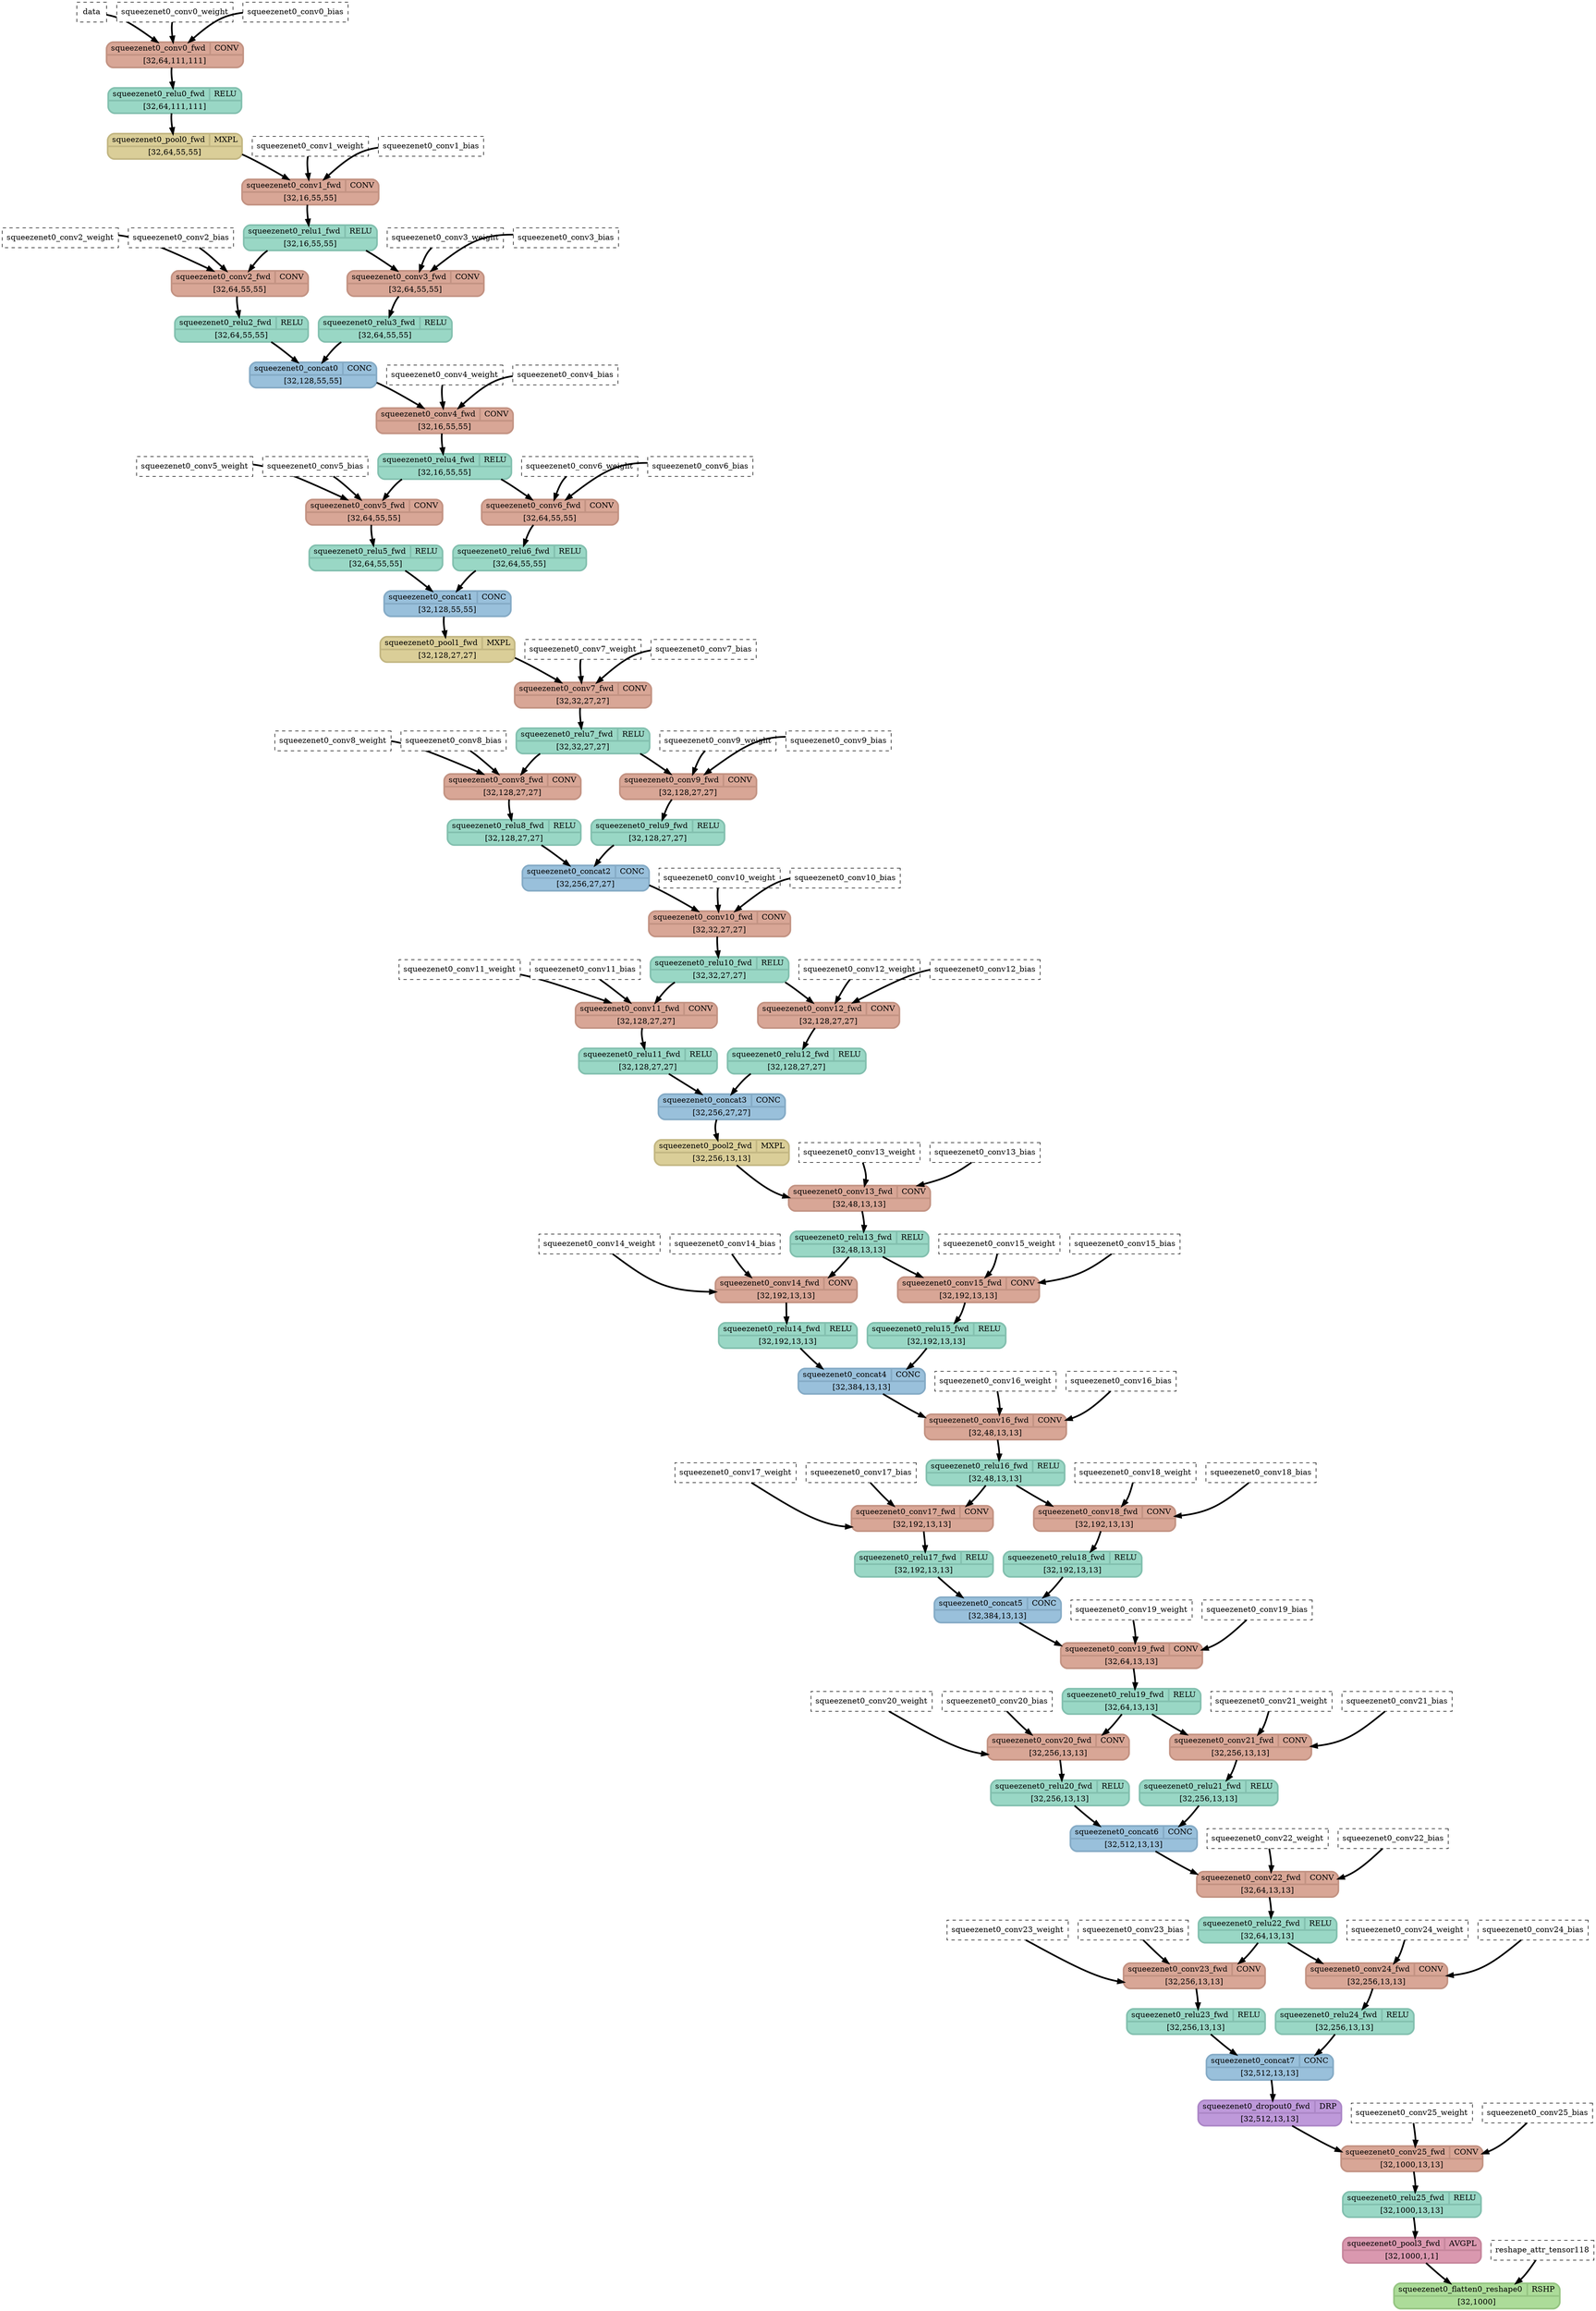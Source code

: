 strict digraph {
  graph [
    rankdir="TB"
    overlap=prism
    overlap_shrink=true
    splines=curved
  ];
  node [
    shape=Mrecord
  ];
  edge [
    penwidth=3
  ];

  // Node definitions.
  "data" [
    id=0
    name="data"
    type=constant_input
    label="data"
    inputs=""
    outputs=""
    shape=box
    style="filled,dashed"
    fillcolor="white"
  ];
  "squeezenet0_conv0_weight" [
    id=1
    name="squeezenet0_conv0_weight"
    type=constant_input
    label="squeezenet0_conv0_weight"
    inputs=""
    outputs=""
    shape=box
    style="filled,dashed"
    fillcolor="white"
  ];
  "squeezenet0_conv0_bias" [
    id=2
    name="squeezenet0_conv0_bias"
    type=constant_input
    label="squeezenet0_conv0_bias"
    inputs=""
    outputs=""
    shape=box
    style="filled,dashed"
    fillcolor="white"
  ];
  "squeezenet0_conv0_fwd" [
    id=3
    name="squeezenet0_conv0_fwd"
    type=Conv
    label="{ {squeezenet0_conv0_fwd  | CONV} | [32,64,111,111] }"
    inputs="data;squeezenet0_conv0_weight;squeezenet0_conv0_bias"
    outputs="squeezenet0_conv0_fwd"
    penwidth=3
    style=filled
    color="#c39383"
    fontcolor="#000000"
    fillcolor="#d8a696"
  ];
  "squeezenet0_relu0_fwd" [
    id=4
    name="squeezenet0_relu0_fwd"
    type=Relu
    label="{ {squeezenet0_relu0_fwd  | RELU} | [32,64,111,111] }"
    inputs="squeezenet0_conv0_fwd"
    outputs="squeezenet0_relu0_fwd"
    penwidth=3
    style=filled
    color="#83c0af"
    fontcolor="#000000"
    fillcolor="#99d7c5"
  ];
  "squeezenet0_pool0_fwd" [
    id=5
    name="squeezenet0_pool0_fwd"
    type=MaxPool
    label="{ {squeezenet0_pool0_fwd  | MXPL} | [32,64,55,55] }"
    inputs="squeezenet0_relu0_fwd"
    outputs="squeezenet0_pool0_fwd"
    penwidth=3
    style=filled
    color="#c3b783"
    fontcolor="#000000"
    fillcolor="#dace98"
  ];
  "squeezenet0_conv1_weight" [
    id=6
    name="squeezenet0_conv1_weight"
    type=constant_input
    label="squeezenet0_conv1_weight"
    inputs=""
    outputs=""
    shape=box
    style="filled,dashed"
    fillcolor="white"
  ];
  "squeezenet0_conv1_bias" [
    id=7
    name="squeezenet0_conv1_bias"
    type=constant_input
    label="squeezenet0_conv1_bias"
    inputs=""
    outputs=""
    shape=box
    style="filled,dashed"
    fillcolor="white"
  ];
  "squeezenet0_conv1_fwd" [
    id=8
    name="squeezenet0_conv1_fwd"
    type=Conv
    label="{ {squeezenet0_conv1_fwd  | CONV} | [32,16,55,55] }"
    inputs="squeezenet0_pool0_fwd;squeezenet0_conv1_weight;squeezenet0_conv1_bias"
    outputs="squeezenet0_conv1_fwd"
    penwidth=3
    style=filled
    color="#c39383"
    fontcolor="#000000"
    fillcolor="#d8a696"
  ];
  "squeezenet0_relu1_fwd" [
    id=9
    name="squeezenet0_relu1_fwd"
    type=Relu
    label="{ {squeezenet0_relu1_fwd  | RELU} | [32,16,55,55] }"
    inputs="squeezenet0_conv1_fwd"
    outputs="squeezenet0_relu1_fwd"
    penwidth=3
    style=filled
    color="#83c0af"
    fontcolor="#000000"
    fillcolor="#99d7c5"
  ];
  "squeezenet0_conv2_weight" [
    id=10
    name="squeezenet0_conv2_weight"
    type=constant_input
    label="squeezenet0_conv2_weight"
    inputs=""
    outputs=""
    shape=box
    style="filled,dashed"
    fillcolor="white"
  ];
  "squeezenet0_conv2_bias" [
    id=11
    name="squeezenet0_conv2_bias"
    type=constant_input
    label="squeezenet0_conv2_bias"
    inputs=""
    outputs=""
    shape=box
    style="filled,dashed"
    fillcolor="white"
  ];
  "squeezenet0_conv2_fwd" [
    id=12
    name="squeezenet0_conv2_fwd"
    type=Conv
    label="{ {squeezenet0_conv2_fwd  | CONV} | [32,64,55,55] }"
    inputs="squeezenet0_relu1_fwd;squeezenet0_conv2_weight;squeezenet0_conv2_bias"
    outputs="squeezenet0_conv2_fwd"
    penwidth=3
    style=filled
    color="#c39383"
    fontcolor="#000000"
    fillcolor="#d8a696"
  ];
  "squeezenet0_relu2_fwd" [
    id=13
    name="squeezenet0_relu2_fwd"
    type=Relu
    label="{ {squeezenet0_relu2_fwd  | RELU} | [32,64,55,55] }"
    inputs="squeezenet0_conv2_fwd"
    outputs="squeezenet0_relu2_fwd"
    penwidth=3
    style=filled
    color="#83c0af"
    fontcolor="#000000"
    fillcolor="#99d7c5"
  ];
  "squeezenet0_conv3_weight" [
    id=14
    name="squeezenet0_conv3_weight"
    type=constant_input
    label="squeezenet0_conv3_weight"
    inputs=""
    outputs=""
    shape=box
    style="filled,dashed"
    fillcolor="white"
  ];
  "squeezenet0_conv3_bias" [
    id=15
    name="squeezenet0_conv3_bias"
    type=constant_input
    label="squeezenet0_conv3_bias"
    inputs=""
    outputs=""
    shape=box
    style="filled,dashed"
    fillcolor="white"
  ];
  "squeezenet0_conv3_fwd" [
    id=16
    name="squeezenet0_conv3_fwd"
    type=Conv
    label="{ {squeezenet0_conv3_fwd  | CONV} | [32,64,55,55] }"
    inputs="squeezenet0_relu1_fwd;squeezenet0_conv3_weight;squeezenet0_conv3_bias"
    outputs="squeezenet0_conv3_fwd"
    penwidth=3
    style=filled
    color="#c39383"
    fontcolor="#000000"
    fillcolor="#d8a696"
  ];
  "squeezenet0_relu3_fwd" [
    id=17
    name="squeezenet0_relu3_fwd"
    type=Relu
    label="{ {squeezenet0_relu3_fwd  | RELU} | [32,64,55,55] }"
    inputs="squeezenet0_conv3_fwd"
    outputs="squeezenet0_relu3_fwd"
    penwidth=3
    style=filled
    color="#83c0af"
    fontcolor="#000000"
    fillcolor="#99d7c5"
  ];
  "squeezenet0_concat0" [
    id=18
    name="squeezenet0_concat0"
    type=Concat
    label="{ {squeezenet0_concat0  | CONC} | [32,128,55,55] }"
    inputs="squeezenet0_relu2_fwd;squeezenet0_relu3_fwd"
    outputs="squeezenet0_concat0"
    penwidth=3
    style=filled
    color="#85abc6"
    fontcolor="#000000"
    fillcolor="#99c0db"
  ];
  "squeezenet0_conv4_weight" [
    id=19
    name="squeezenet0_conv4_weight"
    type=constant_input
    label="squeezenet0_conv4_weight"
    inputs=""
    outputs=""
    shape=box
    style="filled,dashed"
    fillcolor="white"
  ];
  "squeezenet0_conv4_bias" [
    id=20
    name="squeezenet0_conv4_bias"
    type=constant_input
    label="squeezenet0_conv4_bias"
    inputs=""
    outputs=""
    shape=box
    style="filled,dashed"
    fillcolor="white"
  ];
  "squeezenet0_conv4_fwd" [
    id=21
    name="squeezenet0_conv4_fwd"
    type=Conv
    label="{ {squeezenet0_conv4_fwd  | CONV} | [32,16,55,55] }"
    inputs="squeezenet0_concat0;squeezenet0_conv4_weight;squeezenet0_conv4_bias"
    outputs="squeezenet0_conv4_fwd"
    penwidth=3
    style=filled
    color="#c39383"
    fontcolor="#000000"
    fillcolor="#d8a696"
  ];
  "squeezenet0_relu4_fwd" [
    id=22
    name="squeezenet0_relu4_fwd"
    type=Relu
    label="{ {squeezenet0_relu4_fwd  | RELU} | [32,16,55,55] }"
    inputs="squeezenet0_conv4_fwd"
    outputs="squeezenet0_relu4_fwd"
    penwidth=3
    style=filled
    color="#83c0af"
    fontcolor="#000000"
    fillcolor="#99d7c5"
  ];
  "squeezenet0_conv5_weight" [
    id=23
    name="squeezenet0_conv5_weight"
    type=constant_input
    label="squeezenet0_conv5_weight"
    inputs=""
    outputs=""
    shape=box
    style="filled,dashed"
    fillcolor="white"
  ];
  "squeezenet0_conv5_bias" [
    id=24
    name="squeezenet0_conv5_bias"
    type=constant_input
    label="squeezenet0_conv5_bias"
    inputs=""
    outputs=""
    shape=box
    style="filled,dashed"
    fillcolor="white"
  ];
  "squeezenet0_conv5_fwd" [
    id=25
    name="squeezenet0_conv5_fwd"
    type=Conv
    label="{ {squeezenet0_conv5_fwd  | CONV} | [32,64,55,55] }"
    inputs="squeezenet0_relu4_fwd;squeezenet0_conv5_weight;squeezenet0_conv5_bias"
    outputs="squeezenet0_conv5_fwd"
    penwidth=3
    style=filled
    color="#c39383"
    fontcolor="#000000"
    fillcolor="#d8a696"
  ];
  "squeezenet0_relu5_fwd" [
    id=26
    name="squeezenet0_relu5_fwd"
    type=Relu
    label="{ {squeezenet0_relu5_fwd  | RELU} | [32,64,55,55] }"
    inputs="squeezenet0_conv5_fwd"
    outputs="squeezenet0_relu5_fwd"
    penwidth=3
    style=filled
    color="#83c0af"
    fontcolor="#000000"
    fillcolor="#99d7c5"
  ];
  "squeezenet0_conv6_weight" [
    id=27
    name="squeezenet0_conv6_weight"
    type=constant_input
    label="squeezenet0_conv6_weight"
    inputs=""
    outputs=""
    shape=box
    style="filled,dashed"
    fillcolor="white"
  ];
  "squeezenet0_conv6_bias" [
    id=28
    name="squeezenet0_conv6_bias"
    type=constant_input
    label="squeezenet0_conv6_bias"
    inputs=""
    outputs=""
    shape=box
    style="filled,dashed"
    fillcolor="white"
  ];
  "squeezenet0_conv6_fwd" [
    id=29
    name="squeezenet0_conv6_fwd"
    type=Conv
    label="{ {squeezenet0_conv6_fwd  | CONV} | [32,64,55,55] }"
    inputs="squeezenet0_relu4_fwd;squeezenet0_conv6_weight;squeezenet0_conv6_bias"
    outputs="squeezenet0_conv6_fwd"
    penwidth=3
    style=filled
    color="#c39383"
    fontcolor="#000000"
    fillcolor="#d8a696"
  ];
  "squeezenet0_relu6_fwd" [
    id=30
    name="squeezenet0_relu6_fwd"
    type=Relu
    label="{ {squeezenet0_relu6_fwd  | RELU} | [32,64,55,55] }"
    inputs="squeezenet0_conv6_fwd"
    outputs="squeezenet0_relu6_fwd"
    penwidth=3
    style=filled
    color="#83c0af"
    fontcolor="#000000"
    fillcolor="#99d7c5"
  ];
  "squeezenet0_concat1" [
    id=31
    name="squeezenet0_concat1"
    type=Concat
    label="{ {squeezenet0_concat1  | CONC} | [32,128,55,55] }"
    inputs="squeezenet0_relu5_fwd;squeezenet0_relu6_fwd"
    outputs="squeezenet0_concat1"
    penwidth=3
    style=filled
    color="#85abc6"
    fontcolor="#000000"
    fillcolor="#99c0db"
  ];
  "squeezenet0_pool1_fwd" [
    id=32
    name="squeezenet0_pool1_fwd"
    type=MaxPool
    label="{ {squeezenet0_pool1_fwd  | MXPL} | [32,128,27,27] }"
    inputs="squeezenet0_concat1"
    outputs="squeezenet0_pool1_fwd"
    penwidth=3
    style=filled
    color="#c3b783"
    fontcolor="#000000"
    fillcolor="#dace98"
  ];
  "squeezenet0_conv7_weight" [
    id=33
    name="squeezenet0_conv7_weight"
    type=constant_input
    label="squeezenet0_conv7_weight"
    inputs=""
    outputs=""
    shape=box
    style="filled,dashed"
    fillcolor="white"
  ];
  "squeezenet0_conv7_bias" [
    id=34
    name="squeezenet0_conv7_bias"
    type=constant_input
    label="squeezenet0_conv7_bias"
    inputs=""
    outputs=""
    shape=box
    style="filled,dashed"
    fillcolor="white"
  ];
  "squeezenet0_conv7_fwd" [
    id=35
    name="squeezenet0_conv7_fwd"
    type=Conv
    label="{ {squeezenet0_conv7_fwd  | CONV} | [32,32,27,27] }"
    inputs="squeezenet0_pool1_fwd;squeezenet0_conv7_weight;squeezenet0_conv7_bias"
    outputs="squeezenet0_conv7_fwd"
    penwidth=3
    style=filled
    color="#c39383"
    fontcolor="#000000"
    fillcolor="#d8a696"
  ];
  "squeezenet0_relu7_fwd" [
    id=36
    name="squeezenet0_relu7_fwd"
    type=Relu
    label="{ {squeezenet0_relu7_fwd  | RELU} | [32,32,27,27] }"
    inputs="squeezenet0_conv7_fwd"
    outputs="squeezenet0_relu7_fwd"
    penwidth=3
    style=filled
    color="#83c0af"
    fontcolor="#000000"
    fillcolor="#99d7c5"
  ];
  "squeezenet0_conv8_weight" [
    id=37
    name="squeezenet0_conv8_weight"
    type=constant_input
    label="squeezenet0_conv8_weight"
    inputs=""
    outputs=""
    shape=box
    style="filled,dashed"
    fillcolor="white"
  ];
  "squeezenet0_conv8_bias" [
    id=38
    name="squeezenet0_conv8_bias"
    type=constant_input
    label="squeezenet0_conv8_bias"
    inputs=""
    outputs=""
    shape=box
    style="filled,dashed"
    fillcolor="white"
  ];
  "squeezenet0_conv8_fwd" [
    id=39
    name="squeezenet0_conv8_fwd"
    type=Conv
    label="{ {squeezenet0_conv8_fwd  | CONV} | [32,128,27,27] }"
    inputs="squeezenet0_relu7_fwd;squeezenet0_conv8_weight;squeezenet0_conv8_bias"
    outputs="squeezenet0_conv8_fwd"
    penwidth=3
    style=filled
    color="#c39383"
    fontcolor="#000000"
    fillcolor="#d8a696"
  ];
  "squeezenet0_relu8_fwd" [
    id=40
    name="squeezenet0_relu8_fwd"
    type=Relu
    label="{ {squeezenet0_relu8_fwd  | RELU} | [32,128,27,27] }"
    inputs="squeezenet0_conv8_fwd"
    outputs="squeezenet0_relu8_fwd"
    penwidth=3
    style=filled
    color="#83c0af"
    fontcolor="#000000"
    fillcolor="#99d7c5"
  ];
  "squeezenet0_conv9_weight" [
    id=41
    name="squeezenet0_conv9_weight"
    type=constant_input
    label="squeezenet0_conv9_weight"
    inputs=""
    outputs=""
    shape=box
    style="filled,dashed"
    fillcolor="white"
  ];
  "squeezenet0_conv9_bias" [
    id=42
    name="squeezenet0_conv9_bias"
    type=constant_input
    label="squeezenet0_conv9_bias"
    inputs=""
    outputs=""
    shape=box
    style="filled,dashed"
    fillcolor="white"
  ];
  "squeezenet0_conv9_fwd" [
    id=43
    name="squeezenet0_conv9_fwd"
    type=Conv
    label="{ {squeezenet0_conv9_fwd  | CONV} | [32,128,27,27] }"
    inputs="squeezenet0_relu7_fwd;squeezenet0_conv9_weight;squeezenet0_conv9_bias"
    outputs="squeezenet0_conv9_fwd"
    penwidth=3
    style=filled
    color="#c39383"
    fontcolor="#000000"
    fillcolor="#d8a696"
  ];
  "squeezenet0_relu9_fwd" [
    id=44
    name="squeezenet0_relu9_fwd"
    type=Relu
    label="{ {squeezenet0_relu9_fwd  | RELU} | [32,128,27,27] }"
    inputs="squeezenet0_conv9_fwd"
    outputs="squeezenet0_relu9_fwd"
    penwidth=3
    style=filled
    color="#83c0af"
    fontcolor="#000000"
    fillcolor="#99d7c5"
  ];
  "squeezenet0_concat2" [
    id=45
    name="squeezenet0_concat2"
    type=Concat
    label="{ {squeezenet0_concat2  | CONC} | [32,256,27,27] }"
    inputs="squeezenet0_relu8_fwd;squeezenet0_relu9_fwd"
    outputs="squeezenet0_concat2"
    penwidth=3
    style=filled
    color="#85abc6"
    fontcolor="#000000"
    fillcolor="#99c0db"
  ];
  "squeezenet0_conv10_weight" [
    id=46
    name="squeezenet0_conv10_weight"
    type=constant_input
    label="squeezenet0_conv10_weight"
    inputs=""
    outputs=""
    shape=box
    style="filled,dashed"
    fillcolor="white"
  ];
  "squeezenet0_conv10_bias" [
    id=47
    name="squeezenet0_conv10_bias"
    type=constant_input
    label="squeezenet0_conv10_bias"
    inputs=""
    outputs=""
    shape=box
    style="filled,dashed"
    fillcolor="white"
  ];
  "squeezenet0_conv10_fwd" [
    id=48
    name="squeezenet0_conv10_fwd"
    type=Conv
    label="{ {squeezenet0_conv10_fwd  | CONV} | [32,32,27,27] }"
    inputs="squeezenet0_concat2;squeezenet0_conv10_weight;squeezenet0_conv10_bias"
    outputs="squeezenet0_conv10_fwd"
    penwidth=3
    style=filled
    color="#c39383"
    fontcolor="#000000"
    fillcolor="#d8a696"
  ];
  "squeezenet0_relu10_fwd" [
    id=49
    name="squeezenet0_relu10_fwd"
    type=Relu
    label="{ {squeezenet0_relu10_fwd  | RELU} | [32,32,27,27] }"
    inputs="squeezenet0_conv10_fwd"
    outputs="squeezenet0_relu10_fwd"
    penwidth=3
    style=filled
    color="#83c0af"
    fontcolor="#000000"
    fillcolor="#99d7c5"
  ];
  "squeezenet0_conv11_weight" [
    id=50
    name="squeezenet0_conv11_weight"
    type=constant_input
    label="squeezenet0_conv11_weight"
    inputs=""
    outputs=""
    shape=box
    style="filled,dashed"
    fillcolor="white"
  ];
  "squeezenet0_conv11_bias" [
    id=51
    name="squeezenet0_conv11_bias"
    type=constant_input
    label="squeezenet0_conv11_bias"
    inputs=""
    outputs=""
    shape=box
    style="filled,dashed"
    fillcolor="white"
  ];
  "squeezenet0_conv11_fwd" [
    id=52
    name="squeezenet0_conv11_fwd"
    type=Conv
    label="{ {squeezenet0_conv11_fwd  | CONV} | [32,128,27,27] }"
    inputs="squeezenet0_relu10_fwd;squeezenet0_conv11_weight;squeezenet0_conv11_bias"
    outputs="squeezenet0_conv11_fwd"
    penwidth=3
    style=filled
    color="#c39383"
    fontcolor="#000000"
    fillcolor="#d8a696"
  ];
  "squeezenet0_relu11_fwd" [
    id=53
    name="squeezenet0_relu11_fwd"
    type=Relu
    label="{ {squeezenet0_relu11_fwd  | RELU} | [32,128,27,27] }"
    inputs="squeezenet0_conv11_fwd"
    outputs="squeezenet0_relu11_fwd"
    penwidth=3
    style=filled
    color="#83c0af"
    fontcolor="#000000"
    fillcolor="#99d7c5"
  ];
  "squeezenet0_conv12_weight" [
    id=54
    name="squeezenet0_conv12_weight"
    type=constant_input
    label="squeezenet0_conv12_weight"
    inputs=""
    outputs=""
    shape=box
    style="filled,dashed"
    fillcolor="white"
  ];
  "squeezenet0_conv12_bias" [
    id=55
    name="squeezenet0_conv12_bias"
    type=constant_input
    label="squeezenet0_conv12_bias"
    inputs=""
    outputs=""
    shape=box
    style="filled,dashed"
    fillcolor="white"
  ];
  "squeezenet0_conv12_fwd" [
    id=56
    name="squeezenet0_conv12_fwd"
    type=Conv
    label="{ {squeezenet0_conv12_fwd  | CONV} | [32,128,27,27] }"
    inputs="squeezenet0_relu10_fwd;squeezenet0_conv12_weight;squeezenet0_conv12_bias"
    outputs="squeezenet0_conv12_fwd"
    penwidth=3
    style=filled
    color="#c39383"
    fontcolor="#000000"
    fillcolor="#d8a696"
  ];
  "squeezenet0_relu12_fwd" [
    id=57
    name="squeezenet0_relu12_fwd"
    type=Relu
    label="{ {squeezenet0_relu12_fwd  | RELU} | [32,128,27,27] }"
    inputs="squeezenet0_conv12_fwd"
    outputs="squeezenet0_relu12_fwd"
    penwidth=3
    style=filled
    color="#83c0af"
    fontcolor="#000000"
    fillcolor="#99d7c5"
  ];
  "squeezenet0_concat3" [
    id=58
    name="squeezenet0_concat3"
    type=Concat
    label="{ {squeezenet0_concat3  | CONC} | [32,256,27,27] }"
    inputs="squeezenet0_relu11_fwd;squeezenet0_relu12_fwd"
    outputs="squeezenet0_concat3"
    penwidth=3
    style=filled
    color="#85abc6"
    fontcolor="#000000"
    fillcolor="#99c0db"
  ];
  "squeezenet0_pool2_fwd" [
    id=59
    name="squeezenet0_pool2_fwd"
    type=MaxPool
    label="{ {squeezenet0_pool2_fwd  | MXPL} | [32,256,13,13] }"
    inputs="squeezenet0_concat3"
    outputs="squeezenet0_pool2_fwd"
    penwidth=3
    style=filled
    color="#c3b783"
    fontcolor="#000000"
    fillcolor="#dace98"
  ];
  "squeezenet0_conv13_weight" [
    id=60
    name="squeezenet0_conv13_weight"
    type=constant_input
    label="squeezenet0_conv13_weight"
    inputs=""
    outputs=""
    shape=box
    style="filled,dashed"
    fillcolor="white"
  ];
  "squeezenet0_conv13_bias" [
    id=61
    name="squeezenet0_conv13_bias"
    type=constant_input
    label="squeezenet0_conv13_bias"
    inputs=""
    outputs=""
    shape=box
    style="filled,dashed"
    fillcolor="white"
  ];
  "squeezenet0_conv13_fwd" [
    id=62
    name="squeezenet0_conv13_fwd"
    type=Conv
    label="{ {squeezenet0_conv13_fwd  | CONV} | [32,48,13,13] }"
    inputs="squeezenet0_pool2_fwd;squeezenet0_conv13_weight;squeezenet0_conv13_bias"
    outputs="squeezenet0_conv13_fwd"
    penwidth=3
    style=filled
    color="#c39383"
    fontcolor="#000000"
    fillcolor="#d8a696"
  ];
  "squeezenet0_relu13_fwd" [
    id=63
    name="squeezenet0_relu13_fwd"
    type=Relu
    label="{ {squeezenet0_relu13_fwd  | RELU} | [32,48,13,13] }"
    inputs="squeezenet0_conv13_fwd"
    outputs="squeezenet0_relu13_fwd"
    penwidth=3
    style=filled
    color="#83c0af"
    fontcolor="#000000"
    fillcolor="#99d7c5"
  ];
  "squeezenet0_conv14_weight" [
    id=64
    name="squeezenet0_conv14_weight"
    type=constant_input
    label="squeezenet0_conv14_weight"
    inputs=""
    outputs=""
    shape=box
    style="filled,dashed"
    fillcolor="white"
  ];
  "squeezenet0_conv14_bias" [
    id=65
    name="squeezenet0_conv14_bias"
    type=constant_input
    label="squeezenet0_conv14_bias"
    inputs=""
    outputs=""
    shape=box
    style="filled,dashed"
    fillcolor="white"
  ];
  "squeezenet0_conv14_fwd" [
    id=66
    name="squeezenet0_conv14_fwd"
    type=Conv
    label="{ {squeezenet0_conv14_fwd  | CONV} | [32,192,13,13] }"
    inputs="squeezenet0_relu13_fwd;squeezenet0_conv14_weight;squeezenet0_conv14_bias"
    outputs="squeezenet0_conv14_fwd"
    penwidth=3
    style=filled
    color="#c39383"
    fontcolor="#000000"
    fillcolor="#d8a696"
  ];
  "squeezenet0_relu14_fwd" [
    id=67
    name="squeezenet0_relu14_fwd"
    type=Relu
    label="{ {squeezenet0_relu14_fwd  | RELU} | [32,192,13,13] }"
    inputs="squeezenet0_conv14_fwd"
    outputs="squeezenet0_relu14_fwd"
    penwidth=3
    style=filled
    color="#83c0af"
    fontcolor="#000000"
    fillcolor="#99d7c5"
  ];
  "squeezenet0_conv15_weight" [
    id=68
    name="squeezenet0_conv15_weight"
    type=constant_input
    label="squeezenet0_conv15_weight"
    inputs=""
    outputs=""
    shape=box
    style="filled,dashed"
    fillcolor="white"
  ];
  "squeezenet0_conv15_bias" [
    id=69
    name="squeezenet0_conv15_bias"
    type=constant_input
    label="squeezenet0_conv15_bias"
    inputs=""
    outputs=""
    shape=box
    style="filled,dashed"
    fillcolor="white"
  ];
  "squeezenet0_conv15_fwd" [
    id=70
    name="squeezenet0_conv15_fwd"
    type=Conv
    label="{ {squeezenet0_conv15_fwd  | CONV} | [32,192,13,13] }"
    inputs="squeezenet0_relu13_fwd;squeezenet0_conv15_weight;squeezenet0_conv15_bias"
    outputs="squeezenet0_conv15_fwd"
    penwidth=3
    style=filled
    color="#c39383"
    fontcolor="#000000"
    fillcolor="#d8a696"
  ];
  "squeezenet0_relu15_fwd" [
    id=71
    name="squeezenet0_relu15_fwd"
    type=Relu
    label="{ {squeezenet0_relu15_fwd  | RELU} | [32,192,13,13] }"
    inputs="squeezenet0_conv15_fwd"
    outputs="squeezenet0_relu15_fwd"
    penwidth=3
    style=filled
    color="#83c0af"
    fontcolor="#000000"
    fillcolor="#99d7c5"
  ];
  "squeezenet0_concat4" [
    id=72
    name="squeezenet0_concat4"
    type=Concat
    label="{ {squeezenet0_concat4  | CONC} | [32,384,13,13] }"
    inputs="squeezenet0_relu14_fwd;squeezenet0_relu15_fwd"
    outputs="squeezenet0_concat4"
    penwidth=3
    style=filled
    color="#85abc6"
    fontcolor="#000000"
    fillcolor="#99c0db"
  ];
  "squeezenet0_conv16_weight" [
    id=73
    name="squeezenet0_conv16_weight"
    type=constant_input
    label="squeezenet0_conv16_weight"
    inputs=""
    outputs=""
    shape=box
    style="filled,dashed"
    fillcolor="white"
  ];
  "squeezenet0_conv16_bias" [
    id=74
    name="squeezenet0_conv16_bias"
    type=constant_input
    label="squeezenet0_conv16_bias"
    inputs=""
    outputs=""
    shape=box
    style="filled,dashed"
    fillcolor="white"
  ];
  "squeezenet0_conv16_fwd" [
    id=75
    name="squeezenet0_conv16_fwd"
    type=Conv
    label="{ {squeezenet0_conv16_fwd  | CONV} | [32,48,13,13] }"
    inputs="squeezenet0_concat4;squeezenet0_conv16_weight;squeezenet0_conv16_bias"
    outputs="squeezenet0_conv16_fwd"
    penwidth=3
    style=filled
    color="#c39383"
    fontcolor="#000000"
    fillcolor="#d8a696"
  ];
  "squeezenet0_relu16_fwd" [
    id=76
    name="squeezenet0_relu16_fwd"
    type=Relu
    label="{ {squeezenet0_relu16_fwd  | RELU} | [32,48,13,13] }"
    inputs="squeezenet0_conv16_fwd"
    outputs="squeezenet0_relu16_fwd"
    penwidth=3
    style=filled
    color="#83c0af"
    fontcolor="#000000"
    fillcolor="#99d7c5"
  ];
  "squeezenet0_conv17_weight" [
    id=77
    name="squeezenet0_conv17_weight"
    type=constant_input
    label="squeezenet0_conv17_weight"
    inputs=""
    outputs=""
    shape=box
    style="filled,dashed"
    fillcolor="white"
  ];
  "squeezenet0_conv17_bias" [
    id=78
    name="squeezenet0_conv17_bias"
    type=constant_input
    label="squeezenet0_conv17_bias"
    inputs=""
    outputs=""
    shape=box
    style="filled,dashed"
    fillcolor="white"
  ];
  "squeezenet0_conv17_fwd" [
    id=79
    name="squeezenet0_conv17_fwd"
    type=Conv
    label="{ {squeezenet0_conv17_fwd  | CONV} | [32,192,13,13] }"
    inputs="squeezenet0_relu16_fwd;squeezenet0_conv17_weight;squeezenet0_conv17_bias"
    outputs="squeezenet0_conv17_fwd"
    penwidth=3
    style=filled
    color="#c39383"
    fontcolor="#000000"
    fillcolor="#d8a696"
  ];
  "squeezenet0_relu17_fwd" [
    id=80
    name="squeezenet0_relu17_fwd"
    type=Relu
    label="{ {squeezenet0_relu17_fwd  | RELU} | [32,192,13,13] }"
    inputs="squeezenet0_conv17_fwd"
    outputs="squeezenet0_relu17_fwd"
    penwidth=3
    style=filled
    color="#83c0af"
    fontcolor="#000000"
    fillcolor="#99d7c5"
  ];
  "squeezenet0_conv18_weight" [
    id=81
    name="squeezenet0_conv18_weight"
    type=constant_input
    label="squeezenet0_conv18_weight"
    inputs=""
    outputs=""
    shape=box
    style="filled,dashed"
    fillcolor="white"
  ];
  "squeezenet0_conv18_bias" [
    id=82
    name="squeezenet0_conv18_bias"
    type=constant_input
    label="squeezenet0_conv18_bias"
    inputs=""
    outputs=""
    shape=box
    style="filled,dashed"
    fillcolor="white"
  ];
  "squeezenet0_conv18_fwd" [
    id=83
    name="squeezenet0_conv18_fwd"
    type=Conv
    label="{ {squeezenet0_conv18_fwd  | CONV} | [32,192,13,13] }"
    inputs="squeezenet0_relu16_fwd;squeezenet0_conv18_weight;squeezenet0_conv18_bias"
    outputs="squeezenet0_conv18_fwd"
    penwidth=3
    style=filled
    color="#c39383"
    fontcolor="#000000"
    fillcolor="#d8a696"
  ];
  "squeezenet0_relu18_fwd" [
    id=84
    name="squeezenet0_relu18_fwd"
    type=Relu
    label="{ {squeezenet0_relu18_fwd  | RELU} | [32,192,13,13] }"
    inputs="squeezenet0_conv18_fwd"
    outputs="squeezenet0_relu18_fwd"
    penwidth=3
    style=filled
    color="#83c0af"
    fontcolor="#000000"
    fillcolor="#99d7c5"
  ];
  "squeezenet0_concat5" [
    id=85
    name="squeezenet0_concat5"
    type=Concat
    label="{ {squeezenet0_concat5  | CONC} | [32,384,13,13] }"
    inputs="squeezenet0_relu17_fwd;squeezenet0_relu18_fwd"
    outputs="squeezenet0_concat5"
    penwidth=3
    style=filled
    color="#85abc6"
    fontcolor="#000000"
    fillcolor="#99c0db"
  ];
  "squeezenet0_conv19_weight" [
    id=86
    name="squeezenet0_conv19_weight"
    type=constant_input
    label="squeezenet0_conv19_weight"
    inputs=""
    outputs=""
    shape=box
    style="filled,dashed"
    fillcolor="white"
  ];
  "squeezenet0_conv19_bias" [
    id=87
    name="squeezenet0_conv19_bias"
    type=constant_input
    label="squeezenet0_conv19_bias"
    inputs=""
    outputs=""
    shape=box
    style="filled,dashed"
    fillcolor="white"
  ];
  "squeezenet0_conv19_fwd" [
    id=88
    name="squeezenet0_conv19_fwd"
    type=Conv
    label="{ {squeezenet0_conv19_fwd  | CONV} | [32,64,13,13] }"
    inputs="squeezenet0_concat5;squeezenet0_conv19_weight;squeezenet0_conv19_bias"
    outputs="squeezenet0_conv19_fwd"
    penwidth=3
    style=filled
    color="#c39383"
    fontcolor="#000000"
    fillcolor="#d8a696"
  ];
  "squeezenet0_relu19_fwd" [
    id=89
    name="squeezenet0_relu19_fwd"
    type=Relu
    label="{ {squeezenet0_relu19_fwd  | RELU} | [32,64,13,13] }"
    inputs="squeezenet0_conv19_fwd"
    outputs="squeezenet0_relu19_fwd"
    penwidth=3
    style=filled
    color="#83c0af"
    fontcolor="#000000"
    fillcolor="#99d7c5"
  ];
  "squeezenet0_conv20_weight" [
    id=90
    name="squeezenet0_conv20_weight"
    type=constant_input
    label="squeezenet0_conv20_weight"
    inputs=""
    outputs=""
    shape=box
    style="filled,dashed"
    fillcolor="white"
  ];
  "squeezenet0_conv20_bias" [
    id=91
    name="squeezenet0_conv20_bias"
    type=constant_input
    label="squeezenet0_conv20_bias"
    inputs=""
    outputs=""
    shape=box
    style="filled,dashed"
    fillcolor="white"
  ];
  "squeezenet0_conv20_fwd" [
    id=92
    name="squeezenet0_conv20_fwd"
    type=Conv
    label="{ {squeezenet0_conv20_fwd  | CONV} | [32,256,13,13] }"
    inputs="squeezenet0_relu19_fwd;squeezenet0_conv20_weight;squeezenet0_conv20_bias"
    outputs="squeezenet0_conv20_fwd"
    penwidth=3
    style=filled
    color="#c39383"
    fontcolor="#000000"
    fillcolor="#d8a696"
  ];
  "squeezenet0_relu20_fwd" [
    id=93
    name="squeezenet0_relu20_fwd"
    type=Relu
    label="{ {squeezenet0_relu20_fwd  | RELU} | [32,256,13,13] }"
    inputs="squeezenet0_conv20_fwd"
    outputs="squeezenet0_relu20_fwd"
    penwidth=3
    style=filled
    color="#83c0af"
    fontcolor="#000000"
    fillcolor="#99d7c5"
  ];
  "squeezenet0_conv21_weight" [
    id=94
    name="squeezenet0_conv21_weight"
    type=constant_input
    label="squeezenet0_conv21_weight"
    inputs=""
    outputs=""
    shape=box
    style="filled,dashed"
    fillcolor="white"
  ];
  "squeezenet0_conv21_bias" [
    id=95
    name="squeezenet0_conv21_bias"
    type=constant_input
    label="squeezenet0_conv21_bias"
    inputs=""
    outputs=""
    shape=box
    style="filled,dashed"
    fillcolor="white"
  ];
  "squeezenet0_conv21_fwd" [
    id=96
    name="squeezenet0_conv21_fwd"
    type=Conv
    label="{ {squeezenet0_conv21_fwd  | CONV} | [32,256,13,13] }"
    inputs="squeezenet0_relu19_fwd;squeezenet0_conv21_weight;squeezenet0_conv21_bias"
    outputs="squeezenet0_conv21_fwd"
    penwidth=3
    style=filled
    color="#c39383"
    fontcolor="#000000"
    fillcolor="#d8a696"
  ];
  "squeezenet0_relu21_fwd" [
    id=97
    name="squeezenet0_relu21_fwd"
    type=Relu
    label="{ {squeezenet0_relu21_fwd  | RELU} | [32,256,13,13] }"
    inputs="squeezenet0_conv21_fwd"
    outputs="squeezenet0_relu21_fwd"
    penwidth=3
    style=filled
    color="#83c0af"
    fontcolor="#000000"
    fillcolor="#99d7c5"
  ];
  "squeezenet0_concat6" [
    id=98
    name="squeezenet0_concat6"
    type=Concat
    label="{ {squeezenet0_concat6  | CONC} | [32,512,13,13] }"
    inputs="squeezenet0_relu20_fwd;squeezenet0_relu21_fwd"
    outputs="squeezenet0_concat6"
    penwidth=3
    style=filled
    color="#85abc6"
    fontcolor="#000000"
    fillcolor="#99c0db"
  ];
  "squeezenet0_conv22_weight" [
    id=99
    name="squeezenet0_conv22_weight"
    type=constant_input
    label="squeezenet0_conv22_weight"
    inputs=""
    outputs=""
    shape=box
    style="filled,dashed"
    fillcolor="white"
  ];
  "squeezenet0_conv22_bias" [
    id=100
    name="squeezenet0_conv22_bias"
    type=constant_input
    label="squeezenet0_conv22_bias"
    inputs=""
    outputs=""
    shape=box
    style="filled,dashed"
    fillcolor="white"
  ];
  "squeezenet0_conv22_fwd" [
    id=101
    name="squeezenet0_conv22_fwd"
    type=Conv
    label="{ {squeezenet0_conv22_fwd  | CONV} | [32,64,13,13] }"
    inputs="squeezenet0_concat6;squeezenet0_conv22_weight;squeezenet0_conv22_bias"
    outputs="squeezenet0_conv22_fwd"
    penwidth=3
    style=filled
    color="#c39383"
    fontcolor="#000000"
    fillcolor="#d8a696"
  ];
  "squeezenet0_relu22_fwd" [
    id=102
    name="squeezenet0_relu22_fwd"
    type=Relu
    label="{ {squeezenet0_relu22_fwd  | RELU} | [32,64,13,13] }"
    inputs="squeezenet0_conv22_fwd"
    outputs="squeezenet0_relu22_fwd"
    penwidth=3
    style=filled
    color="#83c0af"
    fontcolor="#000000"
    fillcolor="#99d7c5"
  ];
  "squeezenet0_conv23_weight" [
    id=103
    name="squeezenet0_conv23_weight"
    type=constant_input
    label="squeezenet0_conv23_weight"
    inputs=""
    outputs=""
    shape=box
    style="filled,dashed"
    fillcolor="white"
  ];
  "squeezenet0_conv23_bias" [
    id=104
    name="squeezenet0_conv23_bias"
    type=constant_input
    label="squeezenet0_conv23_bias"
    inputs=""
    outputs=""
    shape=box
    style="filled,dashed"
    fillcolor="white"
  ];
  "squeezenet0_conv23_fwd" [
    id=105
    name="squeezenet0_conv23_fwd"
    type=Conv
    label="{ {squeezenet0_conv23_fwd  | CONV} | [32,256,13,13] }"
    inputs="squeezenet0_relu22_fwd;squeezenet0_conv23_weight;squeezenet0_conv23_bias"
    outputs="squeezenet0_conv23_fwd"
    penwidth=3
    style=filled
    color="#c39383"
    fontcolor="#000000"
    fillcolor="#d8a696"
  ];
  "squeezenet0_relu23_fwd" [
    id=106
    name="squeezenet0_relu23_fwd"
    type=Relu
    label="{ {squeezenet0_relu23_fwd  | RELU} | [32,256,13,13] }"
    inputs="squeezenet0_conv23_fwd"
    outputs="squeezenet0_relu23_fwd"
    penwidth=3
    style=filled
    color="#83c0af"
    fontcolor="#000000"
    fillcolor="#99d7c5"
  ];
  "squeezenet0_conv24_weight" [
    id=107
    name="squeezenet0_conv24_weight"
    type=constant_input
    label="squeezenet0_conv24_weight"
    inputs=""
    outputs=""
    shape=box
    style="filled,dashed"
    fillcolor="white"
  ];
  "squeezenet0_conv24_bias" [
    id=108
    name="squeezenet0_conv24_bias"
    type=constant_input
    label="squeezenet0_conv24_bias"
    inputs=""
    outputs=""
    shape=box
    style="filled,dashed"
    fillcolor="white"
  ];
  "squeezenet0_conv24_fwd" [
    id=109
    name="squeezenet0_conv24_fwd"
    type=Conv
    label="{ {squeezenet0_conv24_fwd  | CONV} | [32,256,13,13] }"
    inputs="squeezenet0_relu22_fwd;squeezenet0_conv24_weight;squeezenet0_conv24_bias"
    outputs="squeezenet0_conv24_fwd"
    penwidth=3
    style=filled
    color="#c39383"
    fontcolor="#000000"
    fillcolor="#d8a696"
  ];
  "squeezenet0_relu24_fwd" [
    id=110
    name="squeezenet0_relu24_fwd"
    type=Relu
    label="{ {squeezenet0_relu24_fwd  | RELU} | [32,256,13,13] }"
    inputs="squeezenet0_conv24_fwd"
    outputs="squeezenet0_relu24_fwd"
    penwidth=3
    style=filled
    color="#83c0af"
    fontcolor="#000000"
    fillcolor="#99d7c5"
  ];
  "squeezenet0_concat7" [
    id=111
    name="squeezenet0_concat7"
    type=Concat
    label="{ {squeezenet0_concat7  | CONC} | [32,512,13,13] }"
    inputs="squeezenet0_relu23_fwd;squeezenet0_relu24_fwd"
    outputs="squeezenet0_concat7"
    penwidth=3
    style=filled
    color="#85abc6"
    fontcolor="#000000"
    fillcolor="#99c0db"
  ];
  "squeezenet0_dropout0_fwd" [
    id=112
    name="squeezenet0_dropout0_fwd"
    type=Dropout
    label="{ {squeezenet0_dropout0_fwd  | DRP} | [32,512,13,13] }"
    inputs="squeezenet0_concat7"
    outputs="squeezenet0_dropout0_fwd"
    penwidth=3
    style=filled
    color="#ac87c7"
    fontcolor="#000000"
    fillcolor="#be99da"
  ];
  "squeezenet0_conv25_weight" [
    id=113
    name="squeezenet0_conv25_weight"
    type=constant_input
    label="squeezenet0_conv25_weight"
    inputs=""
    outputs=""
    shape=box
    style="filled,dashed"
    fillcolor="white"
  ];
  "squeezenet0_conv25_bias" [
    id=114
    name="squeezenet0_conv25_bias"
    type=constant_input
    label="squeezenet0_conv25_bias"
    inputs=""
    outputs=""
    shape=box
    style="filled,dashed"
    fillcolor="white"
  ];
  "squeezenet0_conv25_fwd" [
    id=115
    name="squeezenet0_conv25_fwd"
    type=Conv
    label="{ {squeezenet0_conv25_fwd  | CONV} | [32,1000,13,13] }"
    inputs="squeezenet0_dropout0_fwd;squeezenet0_conv25_weight;squeezenet0_conv25_bias"
    outputs="squeezenet0_conv25_fwd"
    penwidth=3
    style=filled
    color="#c39383"
    fontcolor="#000000"
    fillcolor="#d8a696"
  ];
  "squeezenet0_relu25_fwd" [
    id=116
    name="squeezenet0_relu25_fwd"
    type=Relu
    label="{ {squeezenet0_relu25_fwd  | RELU} | [32,1000,13,13] }"
    inputs="squeezenet0_conv25_fwd"
    outputs="squeezenet0_relu25_fwd"
    penwidth=3
    style=filled
    color="#83c0af"
    fontcolor="#000000"
    fillcolor="#99d7c5"
  ];
  "squeezenet0_pool3_fwd" [
    id=117
    name="squeezenet0_pool3_fwd"
    type=AveragePool
    label="{ {squeezenet0_pool3_fwd  | AVGPL} | [32,1000,1,1] }"
    inputs="squeezenet0_relu25_fwd"
    outputs="squeezenet0_pool3_fwd"
    penwidth=3
    style=filled
    color="#c6869c"
    fontcolor="#000000"
    fillcolor="#da98af"
  ];
  "reshape_attr_tensor118" [
    id=118
    name="reshape_attr_tensor118"
    type=constant_input
    label="reshape_attr_tensor118"
    inputs=""
    outputs=""
    shape=box
    style="filled,dashed"
    fillcolor="white"
  ];
  "squeezenet0_flatten0_reshape0" [
    id=119
    name="squeezenet0_flatten0_reshape0"
    type=Reshape
    label="{ {squeezenet0_flatten0_reshape0  | RSHP} | [32,1000] }"
    inputs="squeezenet0_pool3_fwd;reshape_attr_tensor118"
    outputs="squeezenet0_flatten0_reshape0"
    penwidth=3
    style=filled
    color="#96c583"
    fontcolor="#000000"
    fillcolor="#acdc99"
  ];

  // Edge definitions.
  "data" -> "squeezenet0_conv0_fwd";
  "squeezenet0_conv0_weight" -> "squeezenet0_conv0_fwd";
  "squeezenet0_conv0_bias" -> "squeezenet0_conv0_fwd";
  "squeezenet0_conv0_fwd" -> "squeezenet0_relu0_fwd";
  "squeezenet0_relu0_fwd" -> "squeezenet0_pool0_fwd";
  "squeezenet0_pool0_fwd" -> "squeezenet0_conv1_fwd";
  "squeezenet0_conv1_weight" -> "squeezenet0_conv1_fwd";
  "squeezenet0_conv1_bias" -> "squeezenet0_conv1_fwd";
  "squeezenet0_conv1_fwd" -> "squeezenet0_relu1_fwd";
  "squeezenet0_relu1_fwd" -> "squeezenet0_conv2_fwd";
  "squeezenet0_relu1_fwd" -> "squeezenet0_conv3_fwd";
  "squeezenet0_conv2_weight" -> "squeezenet0_conv2_fwd";
  "squeezenet0_conv2_bias" -> "squeezenet0_conv2_fwd";
  "squeezenet0_conv2_fwd" -> "squeezenet0_relu2_fwd";
  "squeezenet0_relu2_fwd" -> "squeezenet0_concat0";
  "squeezenet0_conv3_weight" -> "squeezenet0_conv3_fwd";
  "squeezenet0_conv3_bias" -> "squeezenet0_conv3_fwd";
  "squeezenet0_conv3_fwd" -> "squeezenet0_relu3_fwd";
  "squeezenet0_relu3_fwd" -> "squeezenet0_concat0";
  "squeezenet0_concat0" -> "squeezenet0_conv4_fwd";
  "squeezenet0_conv4_weight" -> "squeezenet0_conv4_fwd";
  "squeezenet0_conv4_bias" -> "squeezenet0_conv4_fwd";
  "squeezenet0_conv4_fwd" -> "squeezenet0_relu4_fwd";
  "squeezenet0_relu4_fwd" -> "squeezenet0_conv5_fwd";
  "squeezenet0_relu4_fwd" -> "squeezenet0_conv6_fwd";
  "squeezenet0_conv5_weight" -> "squeezenet0_conv5_fwd";
  "squeezenet0_conv5_bias" -> "squeezenet0_conv5_fwd";
  "squeezenet0_conv5_fwd" -> "squeezenet0_relu5_fwd";
  "squeezenet0_relu5_fwd" -> "squeezenet0_concat1";
  "squeezenet0_conv6_weight" -> "squeezenet0_conv6_fwd";
  "squeezenet0_conv6_bias" -> "squeezenet0_conv6_fwd";
  "squeezenet0_conv6_fwd" -> "squeezenet0_relu6_fwd";
  "squeezenet0_relu6_fwd" -> "squeezenet0_concat1";
  "squeezenet0_concat1" -> "squeezenet0_pool1_fwd";
  "squeezenet0_pool1_fwd" -> "squeezenet0_conv7_fwd";
  "squeezenet0_conv7_weight" -> "squeezenet0_conv7_fwd";
  "squeezenet0_conv7_bias" -> "squeezenet0_conv7_fwd";
  "squeezenet0_conv7_fwd" -> "squeezenet0_relu7_fwd";
  "squeezenet0_relu7_fwd" -> "squeezenet0_conv8_fwd";
  "squeezenet0_relu7_fwd" -> "squeezenet0_conv9_fwd";
  "squeezenet0_conv8_weight" -> "squeezenet0_conv8_fwd";
  "squeezenet0_conv8_bias" -> "squeezenet0_conv8_fwd";
  "squeezenet0_conv8_fwd" -> "squeezenet0_relu8_fwd";
  "squeezenet0_relu8_fwd" -> "squeezenet0_concat2";
  "squeezenet0_conv9_weight" -> "squeezenet0_conv9_fwd";
  "squeezenet0_conv9_bias" -> "squeezenet0_conv9_fwd";
  "squeezenet0_conv9_fwd" -> "squeezenet0_relu9_fwd";
  "squeezenet0_relu9_fwd" -> "squeezenet0_concat2";
  "squeezenet0_concat2" -> "squeezenet0_conv10_fwd";
  "squeezenet0_conv10_weight" -> "squeezenet0_conv10_fwd";
  "squeezenet0_conv10_bias" -> "squeezenet0_conv10_fwd";
  "squeezenet0_conv10_fwd" -> "squeezenet0_relu10_fwd";
  "squeezenet0_relu10_fwd" -> "squeezenet0_conv11_fwd";
  "squeezenet0_relu10_fwd" -> "squeezenet0_conv12_fwd";
  "squeezenet0_conv11_weight" -> "squeezenet0_conv11_fwd";
  "squeezenet0_conv11_bias" -> "squeezenet0_conv11_fwd";
  "squeezenet0_conv11_fwd" -> "squeezenet0_relu11_fwd";
  "squeezenet0_relu11_fwd" -> "squeezenet0_concat3";
  "squeezenet0_conv12_weight" -> "squeezenet0_conv12_fwd";
  "squeezenet0_conv12_bias" -> "squeezenet0_conv12_fwd";
  "squeezenet0_conv12_fwd" -> "squeezenet0_relu12_fwd";
  "squeezenet0_relu12_fwd" -> "squeezenet0_concat3";
  "squeezenet0_concat3" -> "squeezenet0_pool2_fwd";
  "squeezenet0_pool2_fwd" -> "squeezenet0_conv13_fwd";
  "squeezenet0_conv13_weight" -> "squeezenet0_conv13_fwd";
  "squeezenet0_conv13_bias" -> "squeezenet0_conv13_fwd";
  "squeezenet0_conv13_fwd" -> "squeezenet0_relu13_fwd";
  "squeezenet0_relu13_fwd" -> "squeezenet0_conv14_fwd";
  "squeezenet0_relu13_fwd" -> "squeezenet0_conv15_fwd";
  "squeezenet0_conv14_weight" -> "squeezenet0_conv14_fwd";
  "squeezenet0_conv14_bias" -> "squeezenet0_conv14_fwd";
  "squeezenet0_conv14_fwd" -> "squeezenet0_relu14_fwd";
  "squeezenet0_relu14_fwd" -> "squeezenet0_concat4";
  "squeezenet0_conv15_weight" -> "squeezenet0_conv15_fwd";
  "squeezenet0_conv15_bias" -> "squeezenet0_conv15_fwd";
  "squeezenet0_conv15_fwd" -> "squeezenet0_relu15_fwd";
  "squeezenet0_relu15_fwd" -> "squeezenet0_concat4";
  "squeezenet0_concat4" -> "squeezenet0_conv16_fwd";
  "squeezenet0_conv16_weight" -> "squeezenet0_conv16_fwd";
  "squeezenet0_conv16_bias" -> "squeezenet0_conv16_fwd";
  "squeezenet0_conv16_fwd" -> "squeezenet0_relu16_fwd";
  "squeezenet0_relu16_fwd" -> "squeezenet0_conv17_fwd";
  "squeezenet0_relu16_fwd" -> "squeezenet0_conv18_fwd";
  "squeezenet0_conv17_weight" -> "squeezenet0_conv17_fwd";
  "squeezenet0_conv17_bias" -> "squeezenet0_conv17_fwd";
  "squeezenet0_conv17_fwd" -> "squeezenet0_relu17_fwd";
  "squeezenet0_relu17_fwd" -> "squeezenet0_concat5";
  "squeezenet0_conv18_weight" -> "squeezenet0_conv18_fwd";
  "squeezenet0_conv18_bias" -> "squeezenet0_conv18_fwd";
  "squeezenet0_conv18_fwd" -> "squeezenet0_relu18_fwd";
  "squeezenet0_relu18_fwd" -> "squeezenet0_concat5";
  "squeezenet0_concat5" -> "squeezenet0_conv19_fwd";
  "squeezenet0_conv19_weight" -> "squeezenet0_conv19_fwd";
  "squeezenet0_conv19_bias" -> "squeezenet0_conv19_fwd";
  "squeezenet0_conv19_fwd" -> "squeezenet0_relu19_fwd";
  "squeezenet0_relu19_fwd" -> "squeezenet0_conv20_fwd";
  "squeezenet0_relu19_fwd" -> "squeezenet0_conv21_fwd";
  "squeezenet0_conv20_weight" -> "squeezenet0_conv20_fwd";
  "squeezenet0_conv20_bias" -> "squeezenet0_conv20_fwd";
  "squeezenet0_conv20_fwd" -> "squeezenet0_relu20_fwd";
  "squeezenet0_relu20_fwd" -> "squeezenet0_concat6";
  "squeezenet0_conv21_weight" -> "squeezenet0_conv21_fwd";
  "squeezenet0_conv21_bias" -> "squeezenet0_conv21_fwd";
  "squeezenet0_conv21_fwd" -> "squeezenet0_relu21_fwd";
  "squeezenet0_relu21_fwd" -> "squeezenet0_concat6";
  "squeezenet0_concat6" -> "squeezenet0_conv22_fwd";
  "squeezenet0_conv22_weight" -> "squeezenet0_conv22_fwd";
  "squeezenet0_conv22_bias" -> "squeezenet0_conv22_fwd";
  "squeezenet0_conv22_fwd" -> "squeezenet0_relu22_fwd";
  "squeezenet0_relu22_fwd" -> "squeezenet0_conv23_fwd";
  "squeezenet0_relu22_fwd" -> "squeezenet0_conv24_fwd";
  "squeezenet0_conv23_weight" -> "squeezenet0_conv23_fwd";
  "squeezenet0_conv23_bias" -> "squeezenet0_conv23_fwd";
  "squeezenet0_conv23_fwd" -> "squeezenet0_relu23_fwd";
  "squeezenet0_relu23_fwd" -> "squeezenet0_concat7";
  "squeezenet0_conv24_weight" -> "squeezenet0_conv24_fwd";
  "squeezenet0_conv24_bias" -> "squeezenet0_conv24_fwd";
  "squeezenet0_conv24_fwd" -> "squeezenet0_relu24_fwd";
  "squeezenet0_relu24_fwd" -> "squeezenet0_concat7";
  "squeezenet0_concat7" -> "squeezenet0_dropout0_fwd";
  "squeezenet0_dropout0_fwd" -> "squeezenet0_conv25_fwd";
  "squeezenet0_conv25_weight" -> "squeezenet0_conv25_fwd";
  "squeezenet0_conv25_bias" -> "squeezenet0_conv25_fwd";
  "squeezenet0_conv25_fwd" -> "squeezenet0_relu25_fwd";
  "squeezenet0_relu25_fwd" -> "squeezenet0_pool3_fwd";
  "squeezenet0_pool3_fwd" -> "squeezenet0_flatten0_reshape0";
  "reshape_attr_tensor118" -> "squeezenet0_flatten0_reshape0";
}